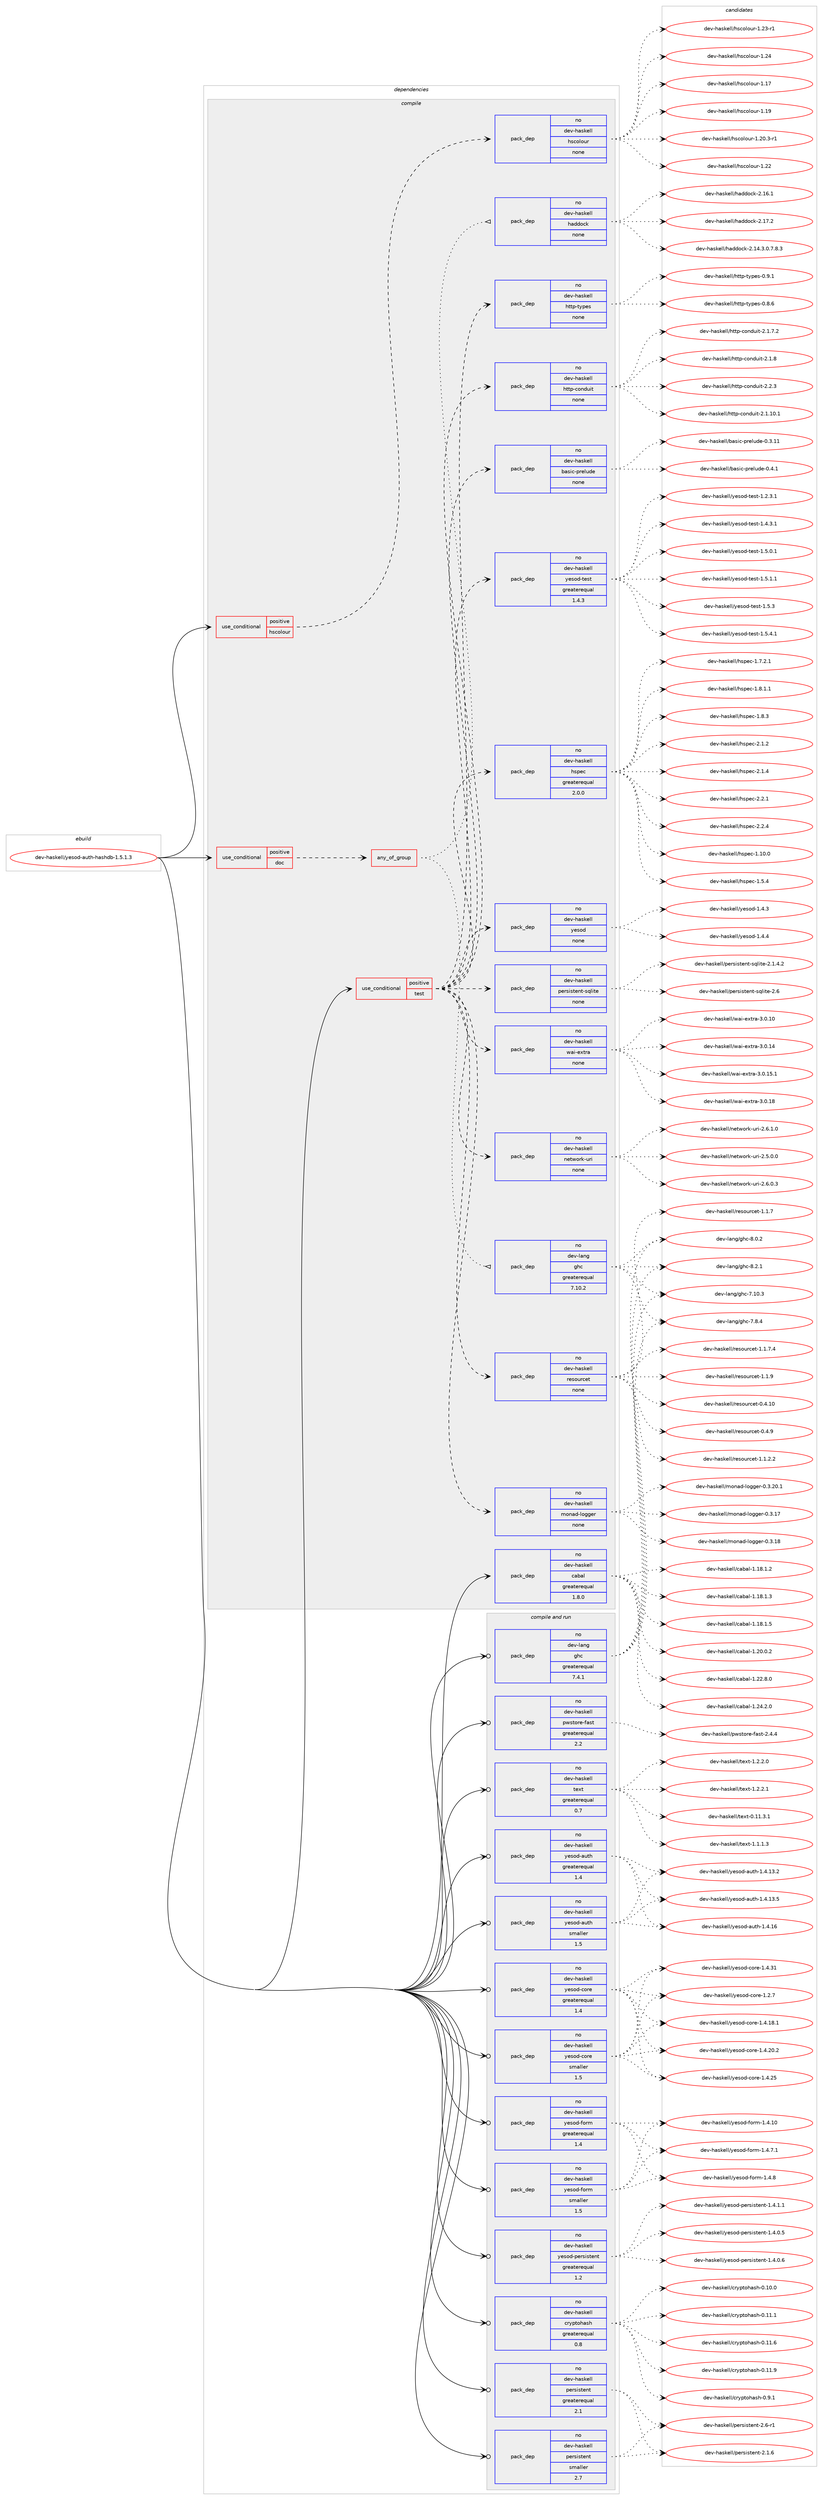 digraph prolog {

# *************
# Graph options
# *************

newrank=true;
concentrate=true;
compound=true;
graph [rankdir=LR,fontname=Helvetica,fontsize=10,ranksep=1.5];#, ranksep=2.5, nodesep=0.2];
edge  [arrowhead=vee];
node  [fontname=Helvetica,fontsize=10];

# **********
# The ebuild
# **********

subgraph cluster_leftcol {
color=gray;
rank=same;
label=<<i>ebuild</i>>;
id [label="dev-haskell/yesod-auth-hashdb-1.5.1.3", color=red, width=4, href="../dev-haskell/yesod-auth-hashdb-1.5.1.3.svg"];
}

# ****************
# The dependencies
# ****************

subgraph cluster_midcol {
color=gray;
label=<<i>dependencies</i>>;
subgraph cluster_compile {
fillcolor="#eeeeee";
style=filled;
label=<<i>compile</i>>;
subgraph cond21529 {
dependency97142 [label=<<TABLE BORDER="0" CELLBORDER="1" CELLSPACING="0" CELLPADDING="4"><TR><TD ROWSPAN="3" CELLPADDING="10">use_conditional</TD></TR><TR><TD>positive</TD></TR><TR><TD>doc</TD></TR></TABLE>>, shape=none, color=red];
subgraph any2948 {
dependency97143 [label=<<TABLE BORDER="0" CELLBORDER="1" CELLSPACING="0" CELLPADDING="4"><TR><TD CELLPADDING="10">any_of_group</TD></TR></TABLE>>, shape=none, color=red];subgraph pack72635 {
dependency97144 [label=<<TABLE BORDER="0" CELLBORDER="1" CELLSPACING="0" CELLPADDING="4" WIDTH="220"><TR><TD ROWSPAN="6" CELLPADDING="30">pack_dep</TD></TR><TR><TD WIDTH="110">no</TD></TR><TR><TD>dev-haskell</TD></TR><TR><TD>haddock</TD></TR><TR><TD>none</TD></TR><TR><TD></TD></TR></TABLE>>, shape=none, color=blue];
}
dependency97143:e -> dependency97144:w [weight=20,style="dotted",arrowhead="oinv"];
subgraph pack72636 {
dependency97145 [label=<<TABLE BORDER="0" CELLBORDER="1" CELLSPACING="0" CELLPADDING="4" WIDTH="220"><TR><TD ROWSPAN="6" CELLPADDING="30">pack_dep</TD></TR><TR><TD WIDTH="110">no</TD></TR><TR><TD>dev-lang</TD></TR><TR><TD>ghc</TD></TR><TR><TD>greaterequal</TD></TR><TR><TD>7.10.2</TD></TR></TABLE>>, shape=none, color=blue];
}
dependency97143:e -> dependency97145:w [weight=20,style="dotted",arrowhead="oinv"];
}
dependency97142:e -> dependency97143:w [weight=20,style="dashed",arrowhead="vee"];
}
id:e -> dependency97142:w [weight=20,style="solid",arrowhead="vee"];
subgraph cond21530 {
dependency97146 [label=<<TABLE BORDER="0" CELLBORDER="1" CELLSPACING="0" CELLPADDING="4"><TR><TD ROWSPAN="3" CELLPADDING="10">use_conditional</TD></TR><TR><TD>positive</TD></TR><TR><TD>hscolour</TD></TR></TABLE>>, shape=none, color=red];
subgraph pack72637 {
dependency97147 [label=<<TABLE BORDER="0" CELLBORDER="1" CELLSPACING="0" CELLPADDING="4" WIDTH="220"><TR><TD ROWSPAN="6" CELLPADDING="30">pack_dep</TD></TR><TR><TD WIDTH="110">no</TD></TR><TR><TD>dev-haskell</TD></TR><TR><TD>hscolour</TD></TR><TR><TD>none</TD></TR><TR><TD></TD></TR></TABLE>>, shape=none, color=blue];
}
dependency97146:e -> dependency97147:w [weight=20,style="dashed",arrowhead="vee"];
}
id:e -> dependency97146:w [weight=20,style="solid",arrowhead="vee"];
subgraph cond21531 {
dependency97148 [label=<<TABLE BORDER="0" CELLBORDER="1" CELLSPACING="0" CELLPADDING="4"><TR><TD ROWSPAN="3" CELLPADDING="10">use_conditional</TD></TR><TR><TD>positive</TD></TR><TR><TD>test</TD></TR></TABLE>>, shape=none, color=red];
subgraph pack72638 {
dependency97149 [label=<<TABLE BORDER="0" CELLBORDER="1" CELLSPACING="0" CELLPADDING="4" WIDTH="220"><TR><TD ROWSPAN="6" CELLPADDING="30">pack_dep</TD></TR><TR><TD WIDTH="110">no</TD></TR><TR><TD>dev-haskell</TD></TR><TR><TD>basic-prelude</TD></TR><TR><TD>none</TD></TR><TR><TD></TD></TR></TABLE>>, shape=none, color=blue];
}
dependency97148:e -> dependency97149:w [weight=20,style="dashed",arrowhead="vee"];
subgraph pack72639 {
dependency97150 [label=<<TABLE BORDER="0" CELLBORDER="1" CELLSPACING="0" CELLPADDING="4" WIDTH="220"><TR><TD ROWSPAN="6" CELLPADDING="30">pack_dep</TD></TR><TR><TD WIDTH="110">no</TD></TR><TR><TD>dev-haskell</TD></TR><TR><TD>hspec</TD></TR><TR><TD>greaterequal</TD></TR><TR><TD>2.0.0</TD></TR></TABLE>>, shape=none, color=blue];
}
dependency97148:e -> dependency97150:w [weight=20,style="dashed",arrowhead="vee"];
subgraph pack72640 {
dependency97151 [label=<<TABLE BORDER="0" CELLBORDER="1" CELLSPACING="0" CELLPADDING="4" WIDTH="220"><TR><TD ROWSPAN="6" CELLPADDING="30">pack_dep</TD></TR><TR><TD WIDTH="110">no</TD></TR><TR><TD>dev-haskell</TD></TR><TR><TD>http-conduit</TD></TR><TR><TD>none</TD></TR><TR><TD></TD></TR></TABLE>>, shape=none, color=blue];
}
dependency97148:e -> dependency97151:w [weight=20,style="dashed",arrowhead="vee"];
subgraph pack72641 {
dependency97152 [label=<<TABLE BORDER="0" CELLBORDER="1" CELLSPACING="0" CELLPADDING="4" WIDTH="220"><TR><TD ROWSPAN="6" CELLPADDING="30">pack_dep</TD></TR><TR><TD WIDTH="110">no</TD></TR><TR><TD>dev-haskell</TD></TR><TR><TD>http-types</TD></TR><TR><TD>none</TD></TR><TR><TD></TD></TR></TABLE>>, shape=none, color=blue];
}
dependency97148:e -> dependency97152:w [weight=20,style="dashed",arrowhead="vee"];
subgraph pack72642 {
dependency97153 [label=<<TABLE BORDER="0" CELLBORDER="1" CELLSPACING="0" CELLPADDING="4" WIDTH="220"><TR><TD ROWSPAN="6" CELLPADDING="30">pack_dep</TD></TR><TR><TD WIDTH="110">no</TD></TR><TR><TD>dev-haskell</TD></TR><TR><TD>monad-logger</TD></TR><TR><TD>none</TD></TR><TR><TD></TD></TR></TABLE>>, shape=none, color=blue];
}
dependency97148:e -> dependency97153:w [weight=20,style="dashed",arrowhead="vee"];
subgraph pack72643 {
dependency97154 [label=<<TABLE BORDER="0" CELLBORDER="1" CELLSPACING="0" CELLPADDING="4" WIDTH="220"><TR><TD ROWSPAN="6" CELLPADDING="30">pack_dep</TD></TR><TR><TD WIDTH="110">no</TD></TR><TR><TD>dev-haskell</TD></TR><TR><TD>network-uri</TD></TR><TR><TD>none</TD></TR><TR><TD></TD></TR></TABLE>>, shape=none, color=blue];
}
dependency97148:e -> dependency97154:w [weight=20,style="dashed",arrowhead="vee"];
subgraph pack72644 {
dependency97155 [label=<<TABLE BORDER="0" CELLBORDER="1" CELLSPACING="0" CELLPADDING="4" WIDTH="220"><TR><TD ROWSPAN="6" CELLPADDING="30">pack_dep</TD></TR><TR><TD WIDTH="110">no</TD></TR><TR><TD>dev-haskell</TD></TR><TR><TD>persistent-sqlite</TD></TR><TR><TD>none</TD></TR><TR><TD></TD></TR></TABLE>>, shape=none, color=blue];
}
dependency97148:e -> dependency97155:w [weight=20,style="dashed",arrowhead="vee"];
subgraph pack72645 {
dependency97156 [label=<<TABLE BORDER="0" CELLBORDER="1" CELLSPACING="0" CELLPADDING="4" WIDTH="220"><TR><TD ROWSPAN="6" CELLPADDING="30">pack_dep</TD></TR><TR><TD WIDTH="110">no</TD></TR><TR><TD>dev-haskell</TD></TR><TR><TD>resourcet</TD></TR><TR><TD>none</TD></TR><TR><TD></TD></TR></TABLE>>, shape=none, color=blue];
}
dependency97148:e -> dependency97156:w [weight=20,style="dashed",arrowhead="vee"];
subgraph pack72646 {
dependency97157 [label=<<TABLE BORDER="0" CELLBORDER="1" CELLSPACING="0" CELLPADDING="4" WIDTH="220"><TR><TD ROWSPAN="6" CELLPADDING="30">pack_dep</TD></TR><TR><TD WIDTH="110">no</TD></TR><TR><TD>dev-haskell</TD></TR><TR><TD>wai-extra</TD></TR><TR><TD>none</TD></TR><TR><TD></TD></TR></TABLE>>, shape=none, color=blue];
}
dependency97148:e -> dependency97157:w [weight=20,style="dashed",arrowhead="vee"];
subgraph pack72647 {
dependency97158 [label=<<TABLE BORDER="0" CELLBORDER="1" CELLSPACING="0" CELLPADDING="4" WIDTH="220"><TR><TD ROWSPAN="6" CELLPADDING="30">pack_dep</TD></TR><TR><TD WIDTH="110">no</TD></TR><TR><TD>dev-haskell</TD></TR><TR><TD>yesod</TD></TR><TR><TD>none</TD></TR><TR><TD></TD></TR></TABLE>>, shape=none, color=blue];
}
dependency97148:e -> dependency97158:w [weight=20,style="dashed",arrowhead="vee"];
subgraph pack72648 {
dependency97159 [label=<<TABLE BORDER="0" CELLBORDER="1" CELLSPACING="0" CELLPADDING="4" WIDTH="220"><TR><TD ROWSPAN="6" CELLPADDING="30">pack_dep</TD></TR><TR><TD WIDTH="110">no</TD></TR><TR><TD>dev-haskell</TD></TR><TR><TD>yesod-test</TD></TR><TR><TD>greaterequal</TD></TR><TR><TD>1.4.3</TD></TR></TABLE>>, shape=none, color=blue];
}
dependency97148:e -> dependency97159:w [weight=20,style="dashed",arrowhead="vee"];
}
id:e -> dependency97148:w [weight=20,style="solid",arrowhead="vee"];
subgraph pack72649 {
dependency97160 [label=<<TABLE BORDER="0" CELLBORDER="1" CELLSPACING="0" CELLPADDING="4" WIDTH="220"><TR><TD ROWSPAN="6" CELLPADDING="30">pack_dep</TD></TR><TR><TD WIDTH="110">no</TD></TR><TR><TD>dev-haskell</TD></TR><TR><TD>cabal</TD></TR><TR><TD>greaterequal</TD></TR><TR><TD>1.8.0</TD></TR></TABLE>>, shape=none, color=blue];
}
id:e -> dependency97160:w [weight=20,style="solid",arrowhead="vee"];
}
subgraph cluster_compileandrun {
fillcolor="#eeeeee";
style=filled;
label=<<i>compile and run</i>>;
subgraph pack72650 {
dependency97161 [label=<<TABLE BORDER="0" CELLBORDER="1" CELLSPACING="0" CELLPADDING="4" WIDTH="220"><TR><TD ROWSPAN="6" CELLPADDING="30">pack_dep</TD></TR><TR><TD WIDTH="110">no</TD></TR><TR><TD>dev-haskell</TD></TR><TR><TD>cryptohash</TD></TR><TR><TD>greaterequal</TD></TR><TR><TD>0.8</TD></TR></TABLE>>, shape=none, color=blue];
}
id:e -> dependency97161:w [weight=20,style="solid",arrowhead="odotvee"];
subgraph pack72651 {
dependency97162 [label=<<TABLE BORDER="0" CELLBORDER="1" CELLSPACING="0" CELLPADDING="4" WIDTH="220"><TR><TD ROWSPAN="6" CELLPADDING="30">pack_dep</TD></TR><TR><TD WIDTH="110">no</TD></TR><TR><TD>dev-haskell</TD></TR><TR><TD>persistent</TD></TR><TR><TD>greaterequal</TD></TR><TR><TD>2.1</TD></TR></TABLE>>, shape=none, color=blue];
}
id:e -> dependency97162:w [weight=20,style="solid",arrowhead="odotvee"];
subgraph pack72652 {
dependency97163 [label=<<TABLE BORDER="0" CELLBORDER="1" CELLSPACING="0" CELLPADDING="4" WIDTH="220"><TR><TD ROWSPAN="6" CELLPADDING="30">pack_dep</TD></TR><TR><TD WIDTH="110">no</TD></TR><TR><TD>dev-haskell</TD></TR><TR><TD>persistent</TD></TR><TR><TD>smaller</TD></TR><TR><TD>2.7</TD></TR></TABLE>>, shape=none, color=blue];
}
id:e -> dependency97163:w [weight=20,style="solid",arrowhead="odotvee"];
subgraph pack72653 {
dependency97164 [label=<<TABLE BORDER="0" CELLBORDER="1" CELLSPACING="0" CELLPADDING="4" WIDTH="220"><TR><TD ROWSPAN="6" CELLPADDING="30">pack_dep</TD></TR><TR><TD WIDTH="110">no</TD></TR><TR><TD>dev-haskell</TD></TR><TR><TD>pwstore-fast</TD></TR><TR><TD>greaterequal</TD></TR><TR><TD>2.2</TD></TR></TABLE>>, shape=none, color=blue];
}
id:e -> dependency97164:w [weight=20,style="solid",arrowhead="odotvee"];
subgraph pack72654 {
dependency97165 [label=<<TABLE BORDER="0" CELLBORDER="1" CELLSPACING="0" CELLPADDING="4" WIDTH="220"><TR><TD ROWSPAN="6" CELLPADDING="30">pack_dep</TD></TR><TR><TD WIDTH="110">no</TD></TR><TR><TD>dev-haskell</TD></TR><TR><TD>text</TD></TR><TR><TD>greaterequal</TD></TR><TR><TD>0.7</TD></TR></TABLE>>, shape=none, color=blue];
}
id:e -> dependency97165:w [weight=20,style="solid",arrowhead="odotvee"];
subgraph pack72655 {
dependency97166 [label=<<TABLE BORDER="0" CELLBORDER="1" CELLSPACING="0" CELLPADDING="4" WIDTH="220"><TR><TD ROWSPAN="6" CELLPADDING="30">pack_dep</TD></TR><TR><TD WIDTH="110">no</TD></TR><TR><TD>dev-haskell</TD></TR><TR><TD>yesod-auth</TD></TR><TR><TD>greaterequal</TD></TR><TR><TD>1.4</TD></TR></TABLE>>, shape=none, color=blue];
}
id:e -> dependency97166:w [weight=20,style="solid",arrowhead="odotvee"];
subgraph pack72656 {
dependency97167 [label=<<TABLE BORDER="0" CELLBORDER="1" CELLSPACING="0" CELLPADDING="4" WIDTH="220"><TR><TD ROWSPAN="6" CELLPADDING="30">pack_dep</TD></TR><TR><TD WIDTH="110">no</TD></TR><TR><TD>dev-haskell</TD></TR><TR><TD>yesod-auth</TD></TR><TR><TD>smaller</TD></TR><TR><TD>1.5</TD></TR></TABLE>>, shape=none, color=blue];
}
id:e -> dependency97167:w [weight=20,style="solid",arrowhead="odotvee"];
subgraph pack72657 {
dependency97168 [label=<<TABLE BORDER="0" CELLBORDER="1" CELLSPACING="0" CELLPADDING="4" WIDTH="220"><TR><TD ROWSPAN="6" CELLPADDING="30">pack_dep</TD></TR><TR><TD WIDTH="110">no</TD></TR><TR><TD>dev-haskell</TD></TR><TR><TD>yesod-core</TD></TR><TR><TD>greaterequal</TD></TR><TR><TD>1.4</TD></TR></TABLE>>, shape=none, color=blue];
}
id:e -> dependency97168:w [weight=20,style="solid",arrowhead="odotvee"];
subgraph pack72658 {
dependency97169 [label=<<TABLE BORDER="0" CELLBORDER="1" CELLSPACING="0" CELLPADDING="4" WIDTH="220"><TR><TD ROWSPAN="6" CELLPADDING="30">pack_dep</TD></TR><TR><TD WIDTH="110">no</TD></TR><TR><TD>dev-haskell</TD></TR><TR><TD>yesod-core</TD></TR><TR><TD>smaller</TD></TR><TR><TD>1.5</TD></TR></TABLE>>, shape=none, color=blue];
}
id:e -> dependency97169:w [weight=20,style="solid",arrowhead="odotvee"];
subgraph pack72659 {
dependency97170 [label=<<TABLE BORDER="0" CELLBORDER="1" CELLSPACING="0" CELLPADDING="4" WIDTH="220"><TR><TD ROWSPAN="6" CELLPADDING="30">pack_dep</TD></TR><TR><TD WIDTH="110">no</TD></TR><TR><TD>dev-haskell</TD></TR><TR><TD>yesod-form</TD></TR><TR><TD>greaterequal</TD></TR><TR><TD>1.4</TD></TR></TABLE>>, shape=none, color=blue];
}
id:e -> dependency97170:w [weight=20,style="solid",arrowhead="odotvee"];
subgraph pack72660 {
dependency97171 [label=<<TABLE BORDER="0" CELLBORDER="1" CELLSPACING="0" CELLPADDING="4" WIDTH="220"><TR><TD ROWSPAN="6" CELLPADDING="30">pack_dep</TD></TR><TR><TD WIDTH="110">no</TD></TR><TR><TD>dev-haskell</TD></TR><TR><TD>yesod-form</TD></TR><TR><TD>smaller</TD></TR><TR><TD>1.5</TD></TR></TABLE>>, shape=none, color=blue];
}
id:e -> dependency97171:w [weight=20,style="solid",arrowhead="odotvee"];
subgraph pack72661 {
dependency97172 [label=<<TABLE BORDER="0" CELLBORDER="1" CELLSPACING="0" CELLPADDING="4" WIDTH="220"><TR><TD ROWSPAN="6" CELLPADDING="30">pack_dep</TD></TR><TR><TD WIDTH="110">no</TD></TR><TR><TD>dev-haskell</TD></TR><TR><TD>yesod-persistent</TD></TR><TR><TD>greaterequal</TD></TR><TR><TD>1.2</TD></TR></TABLE>>, shape=none, color=blue];
}
id:e -> dependency97172:w [weight=20,style="solid",arrowhead="odotvee"];
subgraph pack72662 {
dependency97173 [label=<<TABLE BORDER="0" CELLBORDER="1" CELLSPACING="0" CELLPADDING="4" WIDTH="220"><TR><TD ROWSPAN="6" CELLPADDING="30">pack_dep</TD></TR><TR><TD WIDTH="110">no</TD></TR><TR><TD>dev-lang</TD></TR><TR><TD>ghc</TD></TR><TR><TD>greaterequal</TD></TR><TR><TD>7.4.1</TD></TR></TABLE>>, shape=none, color=blue];
}
id:e -> dependency97173:w [weight=20,style="solid",arrowhead="odotvee"];
}
subgraph cluster_run {
fillcolor="#eeeeee";
style=filled;
label=<<i>run</i>>;
}
}

# **************
# The candidates
# **************

subgraph cluster_choices {
rank=same;
color=gray;
label=<<i>candidates</i>>;

subgraph choice72635 {
color=black;
nodesep=1;
choice1001011184510497115107101108108471049710010011199107455046495246514648465546564651 [label="dev-haskell/haddock-2.14.3.0.7.8.3", color=red, width=4,href="../dev-haskell/haddock-2.14.3.0.7.8.3.svg"];
choice100101118451049711510710110810847104971001001119910745504649544649 [label="dev-haskell/haddock-2.16.1", color=red, width=4,href="../dev-haskell/haddock-2.16.1.svg"];
choice100101118451049711510710110810847104971001001119910745504649554650 [label="dev-haskell/haddock-2.17.2", color=red, width=4,href="../dev-haskell/haddock-2.17.2.svg"];
dependency97144:e -> choice1001011184510497115107101108108471049710010011199107455046495246514648465546564651:w [style=dotted,weight="100"];
dependency97144:e -> choice100101118451049711510710110810847104971001001119910745504649544649:w [style=dotted,weight="100"];
dependency97144:e -> choice100101118451049711510710110810847104971001001119910745504649554650:w [style=dotted,weight="100"];
}
subgraph choice72636 {
color=black;
nodesep=1;
choice1001011184510897110103471031049945554649484651 [label="dev-lang/ghc-7.10.3", color=red, width=4,href="../dev-lang/ghc-7.10.3.svg"];
choice10010111845108971101034710310499455546564652 [label="dev-lang/ghc-7.8.4", color=red, width=4,href="../dev-lang/ghc-7.8.4.svg"];
choice10010111845108971101034710310499455646484650 [label="dev-lang/ghc-8.0.2", color=red, width=4,href="../dev-lang/ghc-8.0.2.svg"];
choice10010111845108971101034710310499455646504649 [label="dev-lang/ghc-8.2.1", color=red, width=4,href="../dev-lang/ghc-8.2.1.svg"];
dependency97145:e -> choice1001011184510897110103471031049945554649484651:w [style=dotted,weight="100"];
dependency97145:e -> choice10010111845108971101034710310499455546564652:w [style=dotted,weight="100"];
dependency97145:e -> choice10010111845108971101034710310499455646484650:w [style=dotted,weight="100"];
dependency97145:e -> choice10010111845108971101034710310499455646504649:w [style=dotted,weight="100"];
}
subgraph choice72637 {
color=black;
nodesep=1;
choice100101118451049711510710110810847104115991111081111171144549464955 [label="dev-haskell/hscolour-1.17", color=red, width=4,href="../dev-haskell/hscolour-1.17.svg"];
choice100101118451049711510710110810847104115991111081111171144549464957 [label="dev-haskell/hscolour-1.19", color=red, width=4,href="../dev-haskell/hscolour-1.19.svg"];
choice10010111845104971151071011081084710411599111108111117114454946504846514511449 [label="dev-haskell/hscolour-1.20.3-r1", color=red, width=4,href="../dev-haskell/hscolour-1.20.3-r1.svg"];
choice100101118451049711510710110810847104115991111081111171144549465050 [label="dev-haskell/hscolour-1.22", color=red, width=4,href="../dev-haskell/hscolour-1.22.svg"];
choice1001011184510497115107101108108471041159911110811111711445494650514511449 [label="dev-haskell/hscolour-1.23-r1", color=red, width=4,href="../dev-haskell/hscolour-1.23-r1.svg"];
choice100101118451049711510710110810847104115991111081111171144549465052 [label="dev-haskell/hscolour-1.24", color=red, width=4,href="../dev-haskell/hscolour-1.24.svg"];
dependency97147:e -> choice100101118451049711510710110810847104115991111081111171144549464955:w [style=dotted,weight="100"];
dependency97147:e -> choice100101118451049711510710110810847104115991111081111171144549464957:w [style=dotted,weight="100"];
dependency97147:e -> choice10010111845104971151071011081084710411599111108111117114454946504846514511449:w [style=dotted,weight="100"];
dependency97147:e -> choice100101118451049711510710110810847104115991111081111171144549465050:w [style=dotted,weight="100"];
dependency97147:e -> choice1001011184510497115107101108108471041159911110811111711445494650514511449:w [style=dotted,weight="100"];
dependency97147:e -> choice100101118451049711510710110810847104115991111081111171144549465052:w [style=dotted,weight="100"];
}
subgraph choice72638 {
color=black;
nodesep=1;
choice1001011184510497115107101108108479897115105994511211410110811710010145484651464949 [label="dev-haskell/basic-prelude-0.3.11", color=red, width=4,href="../dev-haskell/basic-prelude-0.3.11.svg"];
choice10010111845104971151071011081084798971151059945112114101108117100101454846524649 [label="dev-haskell/basic-prelude-0.4.1", color=red, width=4,href="../dev-haskell/basic-prelude-0.4.1.svg"];
dependency97149:e -> choice1001011184510497115107101108108479897115105994511211410110811710010145484651464949:w [style=dotted,weight="100"];
dependency97149:e -> choice10010111845104971151071011081084798971151059945112114101108117100101454846524649:w [style=dotted,weight="100"];
}
subgraph choice72639 {
color=black;
nodesep=1;
choice1001011184510497115107101108108471041151121019945494649484648 [label="dev-haskell/hspec-1.10.0", color=red, width=4,href="../dev-haskell/hspec-1.10.0.svg"];
choice10010111845104971151071011081084710411511210199454946534652 [label="dev-haskell/hspec-1.5.4", color=red, width=4,href="../dev-haskell/hspec-1.5.4.svg"];
choice100101118451049711510710110810847104115112101994549465546504649 [label="dev-haskell/hspec-1.7.2.1", color=red, width=4,href="../dev-haskell/hspec-1.7.2.1.svg"];
choice100101118451049711510710110810847104115112101994549465646494649 [label="dev-haskell/hspec-1.8.1.1", color=red, width=4,href="../dev-haskell/hspec-1.8.1.1.svg"];
choice10010111845104971151071011081084710411511210199454946564651 [label="dev-haskell/hspec-1.8.3", color=red, width=4,href="../dev-haskell/hspec-1.8.3.svg"];
choice10010111845104971151071011081084710411511210199455046494650 [label="dev-haskell/hspec-2.1.2", color=red, width=4,href="../dev-haskell/hspec-2.1.2.svg"];
choice10010111845104971151071011081084710411511210199455046494652 [label="dev-haskell/hspec-2.1.4", color=red, width=4,href="../dev-haskell/hspec-2.1.4.svg"];
choice10010111845104971151071011081084710411511210199455046504649 [label="dev-haskell/hspec-2.2.1", color=red, width=4,href="../dev-haskell/hspec-2.2.1.svg"];
choice10010111845104971151071011081084710411511210199455046504652 [label="dev-haskell/hspec-2.2.4", color=red, width=4,href="../dev-haskell/hspec-2.2.4.svg"];
dependency97150:e -> choice1001011184510497115107101108108471041151121019945494649484648:w [style=dotted,weight="100"];
dependency97150:e -> choice10010111845104971151071011081084710411511210199454946534652:w [style=dotted,weight="100"];
dependency97150:e -> choice100101118451049711510710110810847104115112101994549465546504649:w [style=dotted,weight="100"];
dependency97150:e -> choice100101118451049711510710110810847104115112101994549465646494649:w [style=dotted,weight="100"];
dependency97150:e -> choice10010111845104971151071011081084710411511210199454946564651:w [style=dotted,weight="100"];
dependency97150:e -> choice10010111845104971151071011081084710411511210199455046494650:w [style=dotted,weight="100"];
dependency97150:e -> choice10010111845104971151071011081084710411511210199455046494652:w [style=dotted,weight="100"];
dependency97150:e -> choice10010111845104971151071011081084710411511210199455046504649:w [style=dotted,weight="100"];
dependency97150:e -> choice10010111845104971151071011081084710411511210199455046504652:w [style=dotted,weight="100"];
}
subgraph choice72640 {
color=black;
nodesep=1;
choice1001011184510497115107101108108471041161161124599111110100117105116455046494649484649 [label="dev-haskell/http-conduit-2.1.10.1", color=red, width=4,href="../dev-haskell/http-conduit-2.1.10.1.svg"];
choice10010111845104971151071011081084710411611611245991111101001171051164550464946554650 [label="dev-haskell/http-conduit-2.1.7.2", color=red, width=4,href="../dev-haskell/http-conduit-2.1.7.2.svg"];
choice1001011184510497115107101108108471041161161124599111110100117105116455046494656 [label="dev-haskell/http-conduit-2.1.8", color=red, width=4,href="../dev-haskell/http-conduit-2.1.8.svg"];
choice1001011184510497115107101108108471041161161124599111110100117105116455046504651 [label="dev-haskell/http-conduit-2.2.3", color=red, width=4,href="../dev-haskell/http-conduit-2.2.3.svg"];
dependency97151:e -> choice1001011184510497115107101108108471041161161124599111110100117105116455046494649484649:w [style=dotted,weight="100"];
dependency97151:e -> choice10010111845104971151071011081084710411611611245991111101001171051164550464946554650:w [style=dotted,weight="100"];
dependency97151:e -> choice1001011184510497115107101108108471041161161124599111110100117105116455046494656:w [style=dotted,weight="100"];
dependency97151:e -> choice1001011184510497115107101108108471041161161124599111110100117105116455046504651:w [style=dotted,weight="100"];
}
subgraph choice72641 {
color=black;
nodesep=1;
choice10010111845104971151071011081084710411611611245116121112101115454846564654 [label="dev-haskell/http-types-0.8.6", color=red, width=4,href="../dev-haskell/http-types-0.8.6.svg"];
choice10010111845104971151071011081084710411611611245116121112101115454846574649 [label="dev-haskell/http-types-0.9.1", color=red, width=4,href="../dev-haskell/http-types-0.9.1.svg"];
dependency97152:e -> choice10010111845104971151071011081084710411611611245116121112101115454846564654:w [style=dotted,weight="100"];
dependency97152:e -> choice10010111845104971151071011081084710411611611245116121112101115454846574649:w [style=dotted,weight="100"];
}
subgraph choice72642 {
color=black;
nodesep=1;
choice100101118451049711510710110810847109111110971004510811110310310111445484651464955 [label="dev-haskell/monad-logger-0.3.17", color=red, width=4,href="../dev-haskell/monad-logger-0.3.17.svg"];
choice100101118451049711510710110810847109111110971004510811110310310111445484651464956 [label="dev-haskell/monad-logger-0.3.18", color=red, width=4,href="../dev-haskell/monad-logger-0.3.18.svg"];
choice1001011184510497115107101108108471091111109710045108111103103101114454846514650484649 [label="dev-haskell/monad-logger-0.3.20.1", color=red, width=4,href="../dev-haskell/monad-logger-0.3.20.1.svg"];
dependency97153:e -> choice100101118451049711510710110810847109111110971004510811110310310111445484651464955:w [style=dotted,weight="100"];
dependency97153:e -> choice100101118451049711510710110810847109111110971004510811110310310111445484651464956:w [style=dotted,weight="100"];
dependency97153:e -> choice1001011184510497115107101108108471091111109710045108111103103101114454846514650484649:w [style=dotted,weight="100"];
}
subgraph choice72643 {
color=black;
nodesep=1;
choice100101118451049711510710110810847110101116119111114107451171141054550465346484648 [label="dev-haskell/network-uri-2.5.0.0", color=red, width=4,href="../dev-haskell/network-uri-2.5.0.0.svg"];
choice100101118451049711510710110810847110101116119111114107451171141054550465446484651 [label="dev-haskell/network-uri-2.6.0.3", color=red, width=4,href="../dev-haskell/network-uri-2.6.0.3.svg"];
choice100101118451049711510710110810847110101116119111114107451171141054550465446494648 [label="dev-haskell/network-uri-2.6.1.0", color=red, width=4,href="../dev-haskell/network-uri-2.6.1.0.svg"];
dependency97154:e -> choice100101118451049711510710110810847110101116119111114107451171141054550465346484648:w [style=dotted,weight="100"];
dependency97154:e -> choice100101118451049711510710110810847110101116119111114107451171141054550465446484651:w [style=dotted,weight="100"];
dependency97154:e -> choice100101118451049711510710110810847110101116119111114107451171141054550465446494648:w [style=dotted,weight="100"];
}
subgraph choice72644 {
color=black;
nodesep=1;
choice100101118451049711510710110810847112101114115105115116101110116451151131081051161014550464946524650 [label="dev-haskell/persistent-sqlite-2.1.4.2", color=red, width=4,href="../dev-haskell/persistent-sqlite-2.1.4.2.svg"];
choice1001011184510497115107101108108471121011141151051151161011101164511511310810511610145504654 [label="dev-haskell/persistent-sqlite-2.6", color=red, width=4,href="../dev-haskell/persistent-sqlite-2.6.svg"];
dependency97155:e -> choice100101118451049711510710110810847112101114115105115116101110116451151131081051161014550464946524650:w [style=dotted,weight="100"];
dependency97155:e -> choice1001011184510497115107101108108471121011141151051151161011101164511511310810511610145504654:w [style=dotted,weight="100"];
}
subgraph choice72645 {
color=black;
nodesep=1;
choice1001011184510497115107101108108471141011151111171149910111645484652464948 [label="dev-haskell/resourcet-0.4.10", color=red, width=4,href="../dev-haskell/resourcet-0.4.10.svg"];
choice10010111845104971151071011081084711410111511111711499101116454846524657 [label="dev-haskell/resourcet-0.4.9", color=red, width=4,href="../dev-haskell/resourcet-0.4.9.svg"];
choice100101118451049711510710110810847114101115111117114991011164549464946504650 [label="dev-haskell/resourcet-1.1.2.2", color=red, width=4,href="../dev-haskell/resourcet-1.1.2.2.svg"];
choice10010111845104971151071011081084711410111511111711499101116454946494655 [label="dev-haskell/resourcet-1.1.7", color=red, width=4,href="../dev-haskell/resourcet-1.1.7.svg"];
choice100101118451049711510710110810847114101115111117114991011164549464946554652 [label="dev-haskell/resourcet-1.1.7.4", color=red, width=4,href="../dev-haskell/resourcet-1.1.7.4.svg"];
choice10010111845104971151071011081084711410111511111711499101116454946494657 [label="dev-haskell/resourcet-1.1.9", color=red, width=4,href="../dev-haskell/resourcet-1.1.9.svg"];
dependency97156:e -> choice1001011184510497115107101108108471141011151111171149910111645484652464948:w [style=dotted,weight="100"];
dependency97156:e -> choice10010111845104971151071011081084711410111511111711499101116454846524657:w [style=dotted,weight="100"];
dependency97156:e -> choice100101118451049711510710110810847114101115111117114991011164549464946504650:w [style=dotted,weight="100"];
dependency97156:e -> choice10010111845104971151071011081084711410111511111711499101116454946494655:w [style=dotted,weight="100"];
dependency97156:e -> choice100101118451049711510710110810847114101115111117114991011164549464946554652:w [style=dotted,weight="100"];
dependency97156:e -> choice10010111845104971151071011081084711410111511111711499101116454946494657:w [style=dotted,weight="100"];
}
subgraph choice72646 {
color=black;
nodesep=1;
choice10010111845104971151071011081084711997105451011201161149745514648464948 [label="dev-haskell/wai-extra-3.0.10", color=red, width=4,href="../dev-haskell/wai-extra-3.0.10.svg"];
choice10010111845104971151071011081084711997105451011201161149745514648464952 [label="dev-haskell/wai-extra-3.0.14", color=red, width=4,href="../dev-haskell/wai-extra-3.0.14.svg"];
choice100101118451049711510710110810847119971054510112011611497455146484649534649 [label="dev-haskell/wai-extra-3.0.15.1", color=red, width=4,href="../dev-haskell/wai-extra-3.0.15.1.svg"];
choice10010111845104971151071011081084711997105451011201161149745514648464956 [label="dev-haskell/wai-extra-3.0.18", color=red, width=4,href="../dev-haskell/wai-extra-3.0.18.svg"];
dependency97157:e -> choice10010111845104971151071011081084711997105451011201161149745514648464948:w [style=dotted,weight="100"];
dependency97157:e -> choice10010111845104971151071011081084711997105451011201161149745514648464952:w [style=dotted,weight="100"];
dependency97157:e -> choice100101118451049711510710110810847119971054510112011611497455146484649534649:w [style=dotted,weight="100"];
dependency97157:e -> choice10010111845104971151071011081084711997105451011201161149745514648464956:w [style=dotted,weight="100"];
}
subgraph choice72647 {
color=black;
nodesep=1;
choice100101118451049711510710110810847121101115111100454946524651 [label="dev-haskell/yesod-1.4.3", color=red, width=4,href="../dev-haskell/yesod-1.4.3.svg"];
choice100101118451049711510710110810847121101115111100454946524652 [label="dev-haskell/yesod-1.4.4", color=red, width=4,href="../dev-haskell/yesod-1.4.4.svg"];
dependency97158:e -> choice100101118451049711510710110810847121101115111100454946524651:w [style=dotted,weight="100"];
dependency97158:e -> choice100101118451049711510710110810847121101115111100454946524652:w [style=dotted,weight="100"];
}
subgraph choice72648 {
color=black;
nodesep=1;
choice100101118451049711510710110810847121101115111100451161011151164549465046514649 [label="dev-haskell/yesod-test-1.2.3.1", color=red, width=4,href="../dev-haskell/yesod-test-1.2.3.1.svg"];
choice100101118451049711510710110810847121101115111100451161011151164549465246514649 [label="dev-haskell/yesod-test-1.4.3.1", color=red, width=4,href="../dev-haskell/yesod-test-1.4.3.1.svg"];
choice100101118451049711510710110810847121101115111100451161011151164549465346484649 [label="dev-haskell/yesod-test-1.5.0.1", color=red, width=4,href="../dev-haskell/yesod-test-1.5.0.1.svg"];
choice100101118451049711510710110810847121101115111100451161011151164549465346494649 [label="dev-haskell/yesod-test-1.5.1.1", color=red, width=4,href="../dev-haskell/yesod-test-1.5.1.1.svg"];
choice10010111845104971151071011081084712110111511110045116101115116454946534651 [label="dev-haskell/yesod-test-1.5.3", color=red, width=4,href="../dev-haskell/yesod-test-1.5.3.svg"];
choice100101118451049711510710110810847121101115111100451161011151164549465346524649 [label="dev-haskell/yesod-test-1.5.4.1", color=red, width=4,href="../dev-haskell/yesod-test-1.5.4.1.svg"];
dependency97159:e -> choice100101118451049711510710110810847121101115111100451161011151164549465046514649:w [style=dotted,weight="100"];
dependency97159:e -> choice100101118451049711510710110810847121101115111100451161011151164549465246514649:w [style=dotted,weight="100"];
dependency97159:e -> choice100101118451049711510710110810847121101115111100451161011151164549465346484649:w [style=dotted,weight="100"];
dependency97159:e -> choice100101118451049711510710110810847121101115111100451161011151164549465346494649:w [style=dotted,weight="100"];
dependency97159:e -> choice10010111845104971151071011081084712110111511110045116101115116454946534651:w [style=dotted,weight="100"];
dependency97159:e -> choice100101118451049711510710110810847121101115111100451161011151164549465346524649:w [style=dotted,weight="100"];
}
subgraph choice72649 {
color=black;
nodesep=1;
choice10010111845104971151071011081084799979897108454946495646494650 [label="dev-haskell/cabal-1.18.1.2", color=red, width=4,href="../dev-haskell/cabal-1.18.1.2.svg"];
choice10010111845104971151071011081084799979897108454946495646494651 [label="dev-haskell/cabal-1.18.1.3", color=red, width=4,href="../dev-haskell/cabal-1.18.1.3.svg"];
choice10010111845104971151071011081084799979897108454946495646494653 [label="dev-haskell/cabal-1.18.1.5", color=red, width=4,href="../dev-haskell/cabal-1.18.1.5.svg"];
choice10010111845104971151071011081084799979897108454946504846484650 [label="dev-haskell/cabal-1.20.0.2", color=red, width=4,href="../dev-haskell/cabal-1.20.0.2.svg"];
choice10010111845104971151071011081084799979897108454946505046564648 [label="dev-haskell/cabal-1.22.8.0", color=red, width=4,href="../dev-haskell/cabal-1.22.8.0.svg"];
choice10010111845104971151071011081084799979897108454946505246504648 [label="dev-haskell/cabal-1.24.2.0", color=red, width=4,href="../dev-haskell/cabal-1.24.2.0.svg"];
dependency97160:e -> choice10010111845104971151071011081084799979897108454946495646494650:w [style=dotted,weight="100"];
dependency97160:e -> choice10010111845104971151071011081084799979897108454946495646494651:w [style=dotted,weight="100"];
dependency97160:e -> choice10010111845104971151071011081084799979897108454946495646494653:w [style=dotted,weight="100"];
dependency97160:e -> choice10010111845104971151071011081084799979897108454946504846484650:w [style=dotted,weight="100"];
dependency97160:e -> choice10010111845104971151071011081084799979897108454946505046564648:w [style=dotted,weight="100"];
dependency97160:e -> choice10010111845104971151071011081084799979897108454946505246504648:w [style=dotted,weight="100"];
}
subgraph choice72650 {
color=black;
nodesep=1;
choice100101118451049711510710110810847991141211121161111049711510445484649484648 [label="dev-haskell/cryptohash-0.10.0", color=red, width=4,href="../dev-haskell/cryptohash-0.10.0.svg"];
choice100101118451049711510710110810847991141211121161111049711510445484649494649 [label="dev-haskell/cryptohash-0.11.1", color=red, width=4,href="../dev-haskell/cryptohash-0.11.1.svg"];
choice100101118451049711510710110810847991141211121161111049711510445484649494654 [label="dev-haskell/cryptohash-0.11.6", color=red, width=4,href="../dev-haskell/cryptohash-0.11.6.svg"];
choice100101118451049711510710110810847991141211121161111049711510445484649494657 [label="dev-haskell/cryptohash-0.11.9", color=red, width=4,href="../dev-haskell/cryptohash-0.11.9.svg"];
choice1001011184510497115107101108108479911412111211611110497115104454846574649 [label="dev-haskell/cryptohash-0.9.1", color=red, width=4,href="../dev-haskell/cryptohash-0.9.1.svg"];
dependency97161:e -> choice100101118451049711510710110810847991141211121161111049711510445484649484648:w [style=dotted,weight="100"];
dependency97161:e -> choice100101118451049711510710110810847991141211121161111049711510445484649494649:w [style=dotted,weight="100"];
dependency97161:e -> choice100101118451049711510710110810847991141211121161111049711510445484649494654:w [style=dotted,weight="100"];
dependency97161:e -> choice100101118451049711510710110810847991141211121161111049711510445484649494657:w [style=dotted,weight="100"];
dependency97161:e -> choice1001011184510497115107101108108479911412111211611110497115104454846574649:w [style=dotted,weight="100"];
}
subgraph choice72651 {
color=black;
nodesep=1;
choice100101118451049711510710110810847112101114115105115116101110116455046494654 [label="dev-haskell/persistent-2.1.6", color=red, width=4,href="../dev-haskell/persistent-2.1.6.svg"];
choice100101118451049711510710110810847112101114115105115116101110116455046544511449 [label="dev-haskell/persistent-2.6-r1", color=red, width=4,href="../dev-haskell/persistent-2.6-r1.svg"];
dependency97162:e -> choice100101118451049711510710110810847112101114115105115116101110116455046494654:w [style=dotted,weight="100"];
dependency97162:e -> choice100101118451049711510710110810847112101114115105115116101110116455046544511449:w [style=dotted,weight="100"];
}
subgraph choice72652 {
color=black;
nodesep=1;
choice100101118451049711510710110810847112101114115105115116101110116455046494654 [label="dev-haskell/persistent-2.1.6", color=red, width=4,href="../dev-haskell/persistent-2.1.6.svg"];
choice100101118451049711510710110810847112101114115105115116101110116455046544511449 [label="dev-haskell/persistent-2.6-r1", color=red, width=4,href="../dev-haskell/persistent-2.6-r1.svg"];
dependency97163:e -> choice100101118451049711510710110810847112101114115105115116101110116455046494654:w [style=dotted,weight="100"];
dependency97163:e -> choice100101118451049711510710110810847112101114115105115116101110116455046544511449:w [style=dotted,weight="100"];
}
subgraph choice72653 {
color=black;
nodesep=1;
choice1001011184510497115107101108108471121191151161111141014510297115116455046524652 [label="dev-haskell/pwstore-fast-2.4.4", color=red, width=4,href="../dev-haskell/pwstore-fast-2.4.4.svg"];
dependency97164:e -> choice1001011184510497115107101108108471121191151161111141014510297115116455046524652:w [style=dotted,weight="100"];
}
subgraph choice72654 {
color=black;
nodesep=1;
choice100101118451049711510710110810847116101120116454846494946514649 [label="dev-haskell/text-0.11.3.1", color=red, width=4,href="../dev-haskell/text-0.11.3.1.svg"];
choice1001011184510497115107101108108471161011201164549464946494651 [label="dev-haskell/text-1.1.1.3", color=red, width=4,href="../dev-haskell/text-1.1.1.3.svg"];
choice1001011184510497115107101108108471161011201164549465046504648 [label="dev-haskell/text-1.2.2.0", color=red, width=4,href="../dev-haskell/text-1.2.2.0.svg"];
choice1001011184510497115107101108108471161011201164549465046504649 [label="dev-haskell/text-1.2.2.1", color=red, width=4,href="../dev-haskell/text-1.2.2.1.svg"];
dependency97165:e -> choice100101118451049711510710110810847116101120116454846494946514649:w [style=dotted,weight="100"];
dependency97165:e -> choice1001011184510497115107101108108471161011201164549464946494651:w [style=dotted,weight="100"];
dependency97165:e -> choice1001011184510497115107101108108471161011201164549465046504648:w [style=dotted,weight="100"];
dependency97165:e -> choice1001011184510497115107101108108471161011201164549465046504649:w [style=dotted,weight="100"];
}
subgraph choice72655 {
color=black;
nodesep=1;
choice1001011184510497115107101108108471211011151111004597117116104454946524649514650 [label="dev-haskell/yesod-auth-1.4.13.2", color=red, width=4,href="../dev-haskell/yesod-auth-1.4.13.2.svg"];
choice1001011184510497115107101108108471211011151111004597117116104454946524649514653 [label="dev-haskell/yesod-auth-1.4.13.5", color=red, width=4,href="../dev-haskell/yesod-auth-1.4.13.5.svg"];
choice100101118451049711510710110810847121101115111100459711711610445494652464954 [label="dev-haskell/yesod-auth-1.4.16", color=red, width=4,href="../dev-haskell/yesod-auth-1.4.16.svg"];
dependency97166:e -> choice1001011184510497115107101108108471211011151111004597117116104454946524649514650:w [style=dotted,weight="100"];
dependency97166:e -> choice1001011184510497115107101108108471211011151111004597117116104454946524649514653:w [style=dotted,weight="100"];
dependency97166:e -> choice100101118451049711510710110810847121101115111100459711711610445494652464954:w [style=dotted,weight="100"];
}
subgraph choice72656 {
color=black;
nodesep=1;
choice1001011184510497115107101108108471211011151111004597117116104454946524649514650 [label="dev-haskell/yesod-auth-1.4.13.2", color=red, width=4,href="../dev-haskell/yesod-auth-1.4.13.2.svg"];
choice1001011184510497115107101108108471211011151111004597117116104454946524649514653 [label="dev-haskell/yesod-auth-1.4.13.5", color=red, width=4,href="../dev-haskell/yesod-auth-1.4.13.5.svg"];
choice100101118451049711510710110810847121101115111100459711711610445494652464954 [label="dev-haskell/yesod-auth-1.4.16", color=red, width=4,href="../dev-haskell/yesod-auth-1.4.16.svg"];
dependency97167:e -> choice1001011184510497115107101108108471211011151111004597117116104454946524649514650:w [style=dotted,weight="100"];
dependency97167:e -> choice1001011184510497115107101108108471211011151111004597117116104454946524649514653:w [style=dotted,weight="100"];
dependency97167:e -> choice100101118451049711510710110810847121101115111100459711711610445494652464954:w [style=dotted,weight="100"];
}
subgraph choice72657 {
color=black;
nodesep=1;
choice1001011184510497115107101108108471211011151111004599111114101454946504655 [label="dev-haskell/yesod-core-1.2.7", color=red, width=4,href="../dev-haskell/yesod-core-1.2.7.svg"];
choice1001011184510497115107101108108471211011151111004599111114101454946524649564649 [label="dev-haskell/yesod-core-1.4.18.1", color=red, width=4,href="../dev-haskell/yesod-core-1.4.18.1.svg"];
choice1001011184510497115107101108108471211011151111004599111114101454946524650484650 [label="dev-haskell/yesod-core-1.4.20.2", color=red, width=4,href="../dev-haskell/yesod-core-1.4.20.2.svg"];
choice100101118451049711510710110810847121101115111100459911111410145494652465053 [label="dev-haskell/yesod-core-1.4.25", color=red, width=4,href="../dev-haskell/yesod-core-1.4.25.svg"];
choice100101118451049711510710110810847121101115111100459911111410145494652465149 [label="dev-haskell/yesod-core-1.4.31", color=red, width=4,href="../dev-haskell/yesod-core-1.4.31.svg"];
dependency97168:e -> choice1001011184510497115107101108108471211011151111004599111114101454946504655:w [style=dotted,weight="100"];
dependency97168:e -> choice1001011184510497115107101108108471211011151111004599111114101454946524649564649:w [style=dotted,weight="100"];
dependency97168:e -> choice1001011184510497115107101108108471211011151111004599111114101454946524650484650:w [style=dotted,weight="100"];
dependency97168:e -> choice100101118451049711510710110810847121101115111100459911111410145494652465053:w [style=dotted,weight="100"];
dependency97168:e -> choice100101118451049711510710110810847121101115111100459911111410145494652465149:w [style=dotted,weight="100"];
}
subgraph choice72658 {
color=black;
nodesep=1;
choice1001011184510497115107101108108471211011151111004599111114101454946504655 [label="dev-haskell/yesod-core-1.2.7", color=red, width=4,href="../dev-haskell/yesod-core-1.2.7.svg"];
choice1001011184510497115107101108108471211011151111004599111114101454946524649564649 [label="dev-haskell/yesod-core-1.4.18.1", color=red, width=4,href="../dev-haskell/yesod-core-1.4.18.1.svg"];
choice1001011184510497115107101108108471211011151111004599111114101454946524650484650 [label="dev-haskell/yesod-core-1.4.20.2", color=red, width=4,href="../dev-haskell/yesod-core-1.4.20.2.svg"];
choice100101118451049711510710110810847121101115111100459911111410145494652465053 [label="dev-haskell/yesod-core-1.4.25", color=red, width=4,href="../dev-haskell/yesod-core-1.4.25.svg"];
choice100101118451049711510710110810847121101115111100459911111410145494652465149 [label="dev-haskell/yesod-core-1.4.31", color=red, width=4,href="../dev-haskell/yesod-core-1.4.31.svg"];
dependency97169:e -> choice1001011184510497115107101108108471211011151111004599111114101454946504655:w [style=dotted,weight="100"];
dependency97169:e -> choice1001011184510497115107101108108471211011151111004599111114101454946524649564649:w [style=dotted,weight="100"];
dependency97169:e -> choice1001011184510497115107101108108471211011151111004599111114101454946524650484650:w [style=dotted,weight="100"];
dependency97169:e -> choice100101118451049711510710110810847121101115111100459911111410145494652465053:w [style=dotted,weight="100"];
dependency97169:e -> choice100101118451049711510710110810847121101115111100459911111410145494652465149:w [style=dotted,weight="100"];
}
subgraph choice72659 {
color=black;
nodesep=1;
choice1001011184510497115107101108108471211011151111004510211111410945494652464948 [label="dev-haskell/yesod-form-1.4.10", color=red, width=4,href="../dev-haskell/yesod-form-1.4.10.svg"];
choice100101118451049711510710110810847121101115111100451021111141094549465246554649 [label="dev-haskell/yesod-form-1.4.7.1", color=red, width=4,href="../dev-haskell/yesod-form-1.4.7.1.svg"];
choice10010111845104971151071011081084712110111511110045102111114109454946524656 [label="dev-haskell/yesod-form-1.4.8", color=red, width=4,href="../dev-haskell/yesod-form-1.4.8.svg"];
dependency97170:e -> choice1001011184510497115107101108108471211011151111004510211111410945494652464948:w [style=dotted,weight="100"];
dependency97170:e -> choice100101118451049711510710110810847121101115111100451021111141094549465246554649:w [style=dotted,weight="100"];
dependency97170:e -> choice10010111845104971151071011081084712110111511110045102111114109454946524656:w [style=dotted,weight="100"];
}
subgraph choice72660 {
color=black;
nodesep=1;
choice1001011184510497115107101108108471211011151111004510211111410945494652464948 [label="dev-haskell/yesod-form-1.4.10", color=red, width=4,href="../dev-haskell/yesod-form-1.4.10.svg"];
choice100101118451049711510710110810847121101115111100451021111141094549465246554649 [label="dev-haskell/yesod-form-1.4.7.1", color=red, width=4,href="../dev-haskell/yesod-form-1.4.7.1.svg"];
choice10010111845104971151071011081084712110111511110045102111114109454946524656 [label="dev-haskell/yesod-form-1.4.8", color=red, width=4,href="../dev-haskell/yesod-form-1.4.8.svg"];
dependency97171:e -> choice1001011184510497115107101108108471211011151111004510211111410945494652464948:w [style=dotted,weight="100"];
dependency97171:e -> choice100101118451049711510710110810847121101115111100451021111141094549465246554649:w [style=dotted,weight="100"];
dependency97171:e -> choice10010111845104971151071011081084712110111511110045102111114109454946524656:w [style=dotted,weight="100"];
}
subgraph choice72661 {
color=black;
nodesep=1;
choice100101118451049711510710110810847121101115111100451121011141151051151161011101164549465246484653 [label="dev-haskell/yesod-persistent-1.4.0.5", color=red, width=4,href="../dev-haskell/yesod-persistent-1.4.0.5.svg"];
choice100101118451049711510710110810847121101115111100451121011141151051151161011101164549465246484654 [label="dev-haskell/yesod-persistent-1.4.0.6", color=red, width=4,href="../dev-haskell/yesod-persistent-1.4.0.6.svg"];
choice100101118451049711510710110810847121101115111100451121011141151051151161011101164549465246494649 [label="dev-haskell/yesod-persistent-1.4.1.1", color=red, width=4,href="../dev-haskell/yesod-persistent-1.4.1.1.svg"];
dependency97172:e -> choice100101118451049711510710110810847121101115111100451121011141151051151161011101164549465246484653:w [style=dotted,weight="100"];
dependency97172:e -> choice100101118451049711510710110810847121101115111100451121011141151051151161011101164549465246484654:w [style=dotted,weight="100"];
dependency97172:e -> choice100101118451049711510710110810847121101115111100451121011141151051151161011101164549465246494649:w [style=dotted,weight="100"];
}
subgraph choice72662 {
color=black;
nodesep=1;
choice1001011184510897110103471031049945554649484651 [label="dev-lang/ghc-7.10.3", color=red, width=4,href="../dev-lang/ghc-7.10.3.svg"];
choice10010111845108971101034710310499455546564652 [label="dev-lang/ghc-7.8.4", color=red, width=4,href="../dev-lang/ghc-7.8.4.svg"];
choice10010111845108971101034710310499455646484650 [label="dev-lang/ghc-8.0.2", color=red, width=4,href="../dev-lang/ghc-8.0.2.svg"];
choice10010111845108971101034710310499455646504649 [label="dev-lang/ghc-8.2.1", color=red, width=4,href="../dev-lang/ghc-8.2.1.svg"];
dependency97173:e -> choice1001011184510897110103471031049945554649484651:w [style=dotted,weight="100"];
dependency97173:e -> choice10010111845108971101034710310499455546564652:w [style=dotted,weight="100"];
dependency97173:e -> choice10010111845108971101034710310499455646484650:w [style=dotted,weight="100"];
dependency97173:e -> choice10010111845108971101034710310499455646504649:w [style=dotted,weight="100"];
}
}

}
